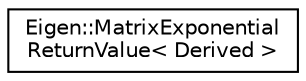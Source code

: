 digraph "Graphical Class Hierarchy"
{
  edge [fontname="Helvetica",fontsize="10",labelfontname="Helvetica",labelfontsize="10"];
  node [fontname="Helvetica",fontsize="10",shape=record];
  rankdir="LR";
  Node1 [label="Eigen::MatrixExponential\lReturnValue\< Derived \>",height=0.2,width=0.4,color="black", fillcolor="white", style="filled",URL="$struct_eigen_1_1_matrix_exponential_return_value.html"];
}
